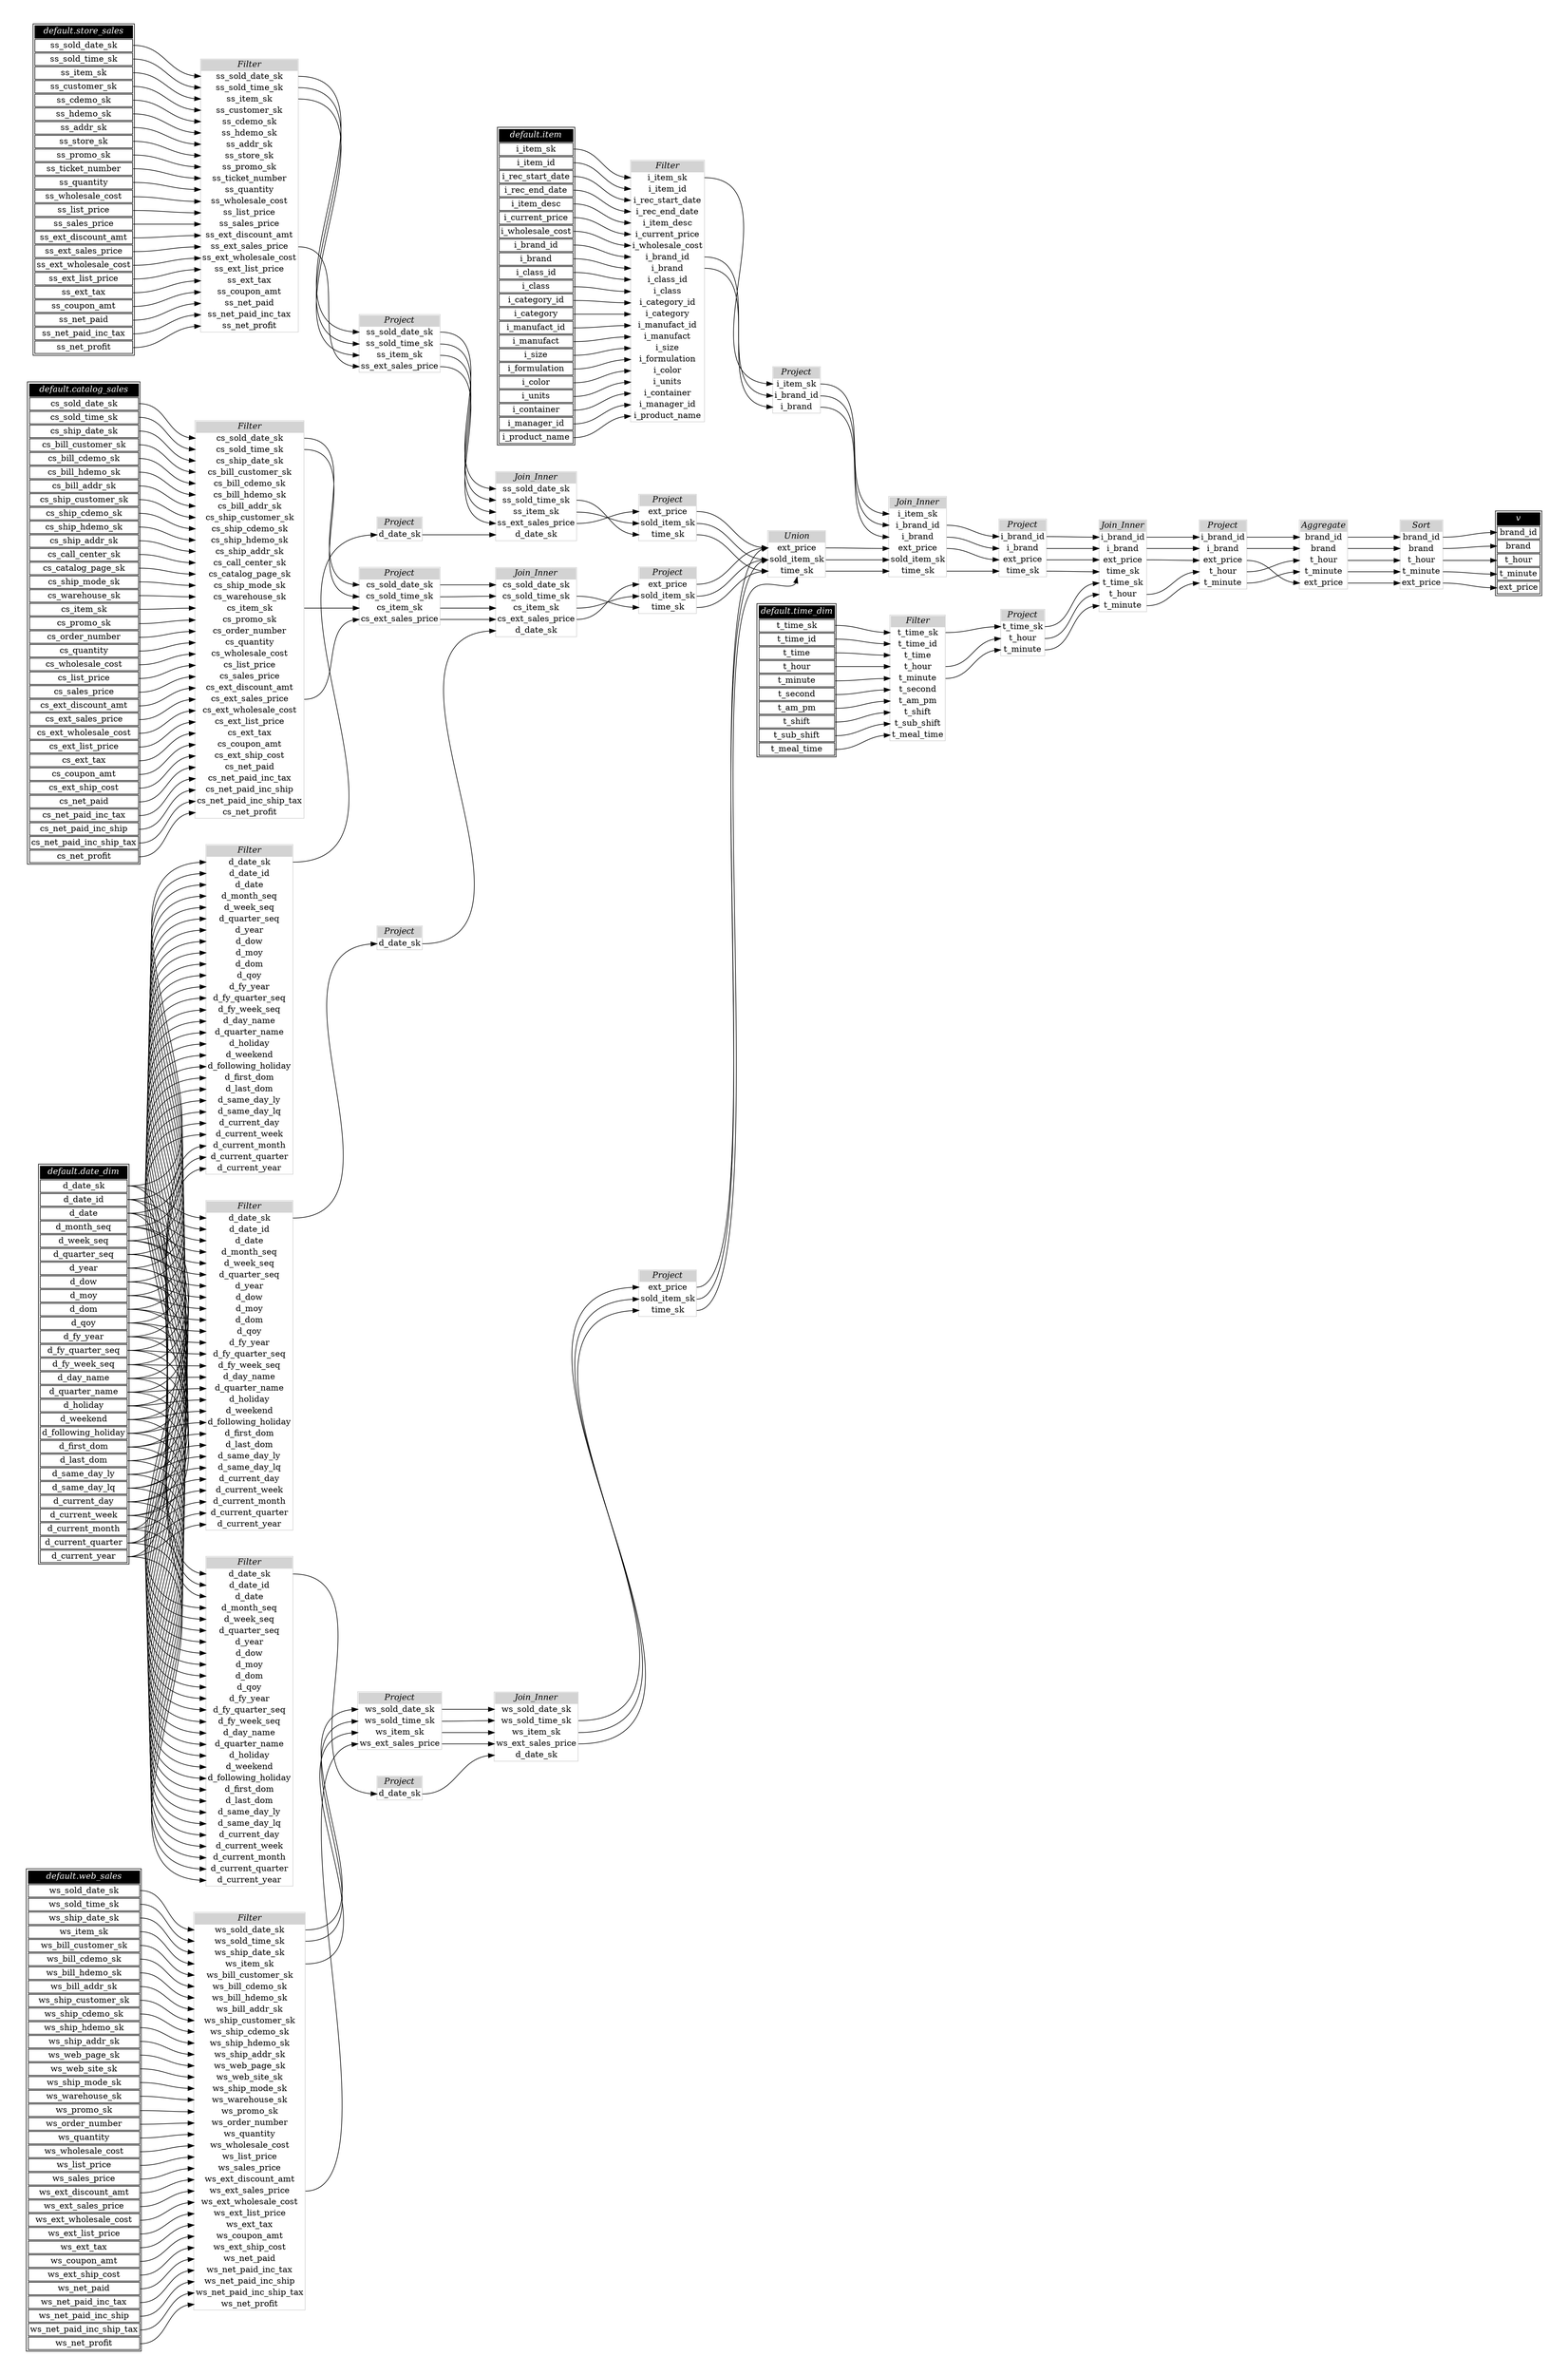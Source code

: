 // Automatically generated by TPCDSFlowTestSuite


digraph {
  graph [pad="0.5" nodesep="0.5" ranksep="1" fontname="Helvetica" rankdir=LR];
  node [shape=plaintext]

  
"Aggregate_bbe5706" [label=<
<table color="lightgray" border="1" cellborder="0" cellspacing="0">
  <tr><td bgcolor="lightgray" port="nodeName"><i>Aggregate</i></td></tr>
  <tr><td port="0">brand_id</td></tr>
<tr><td port="1">brand</td></tr>
<tr><td port="2">t_hour</td></tr>
<tr><td port="3">t_minute</td></tr>
<tr><td port="4">ext_price</td></tr>
</table>>];
     

"Filter_629cba1" [label=<
<table color="lightgray" border="1" cellborder="0" cellspacing="0">
  <tr><td bgcolor="lightgray" port="nodeName"><i>Filter</i></td></tr>
  <tr><td port="0">t_time_sk</td></tr>
<tr><td port="1">t_time_id</td></tr>
<tr><td port="2">t_time</td></tr>
<tr><td port="3">t_hour</td></tr>
<tr><td port="4">t_minute</td></tr>
<tr><td port="5">t_second</td></tr>
<tr><td port="6">t_am_pm</td></tr>
<tr><td port="7">t_shift</td></tr>
<tr><td port="8">t_sub_shift</td></tr>
<tr><td port="9">t_meal_time</td></tr>
</table>>];
     

"Filter_6e1742c" [label=<
<table color="lightgray" border="1" cellborder="0" cellspacing="0">
  <tr><td bgcolor="lightgray" port="nodeName"><i>Filter</i></td></tr>
  <tr><td port="0">d_date_sk</td></tr>
<tr><td port="1">d_date_id</td></tr>
<tr><td port="2">d_date</td></tr>
<tr><td port="3">d_month_seq</td></tr>
<tr><td port="4">d_week_seq</td></tr>
<tr><td port="5">d_quarter_seq</td></tr>
<tr><td port="6">d_year</td></tr>
<tr><td port="7">d_dow</td></tr>
<tr><td port="8">d_moy</td></tr>
<tr><td port="9">d_dom</td></tr>
<tr><td port="10">d_qoy</td></tr>
<tr><td port="11">d_fy_year</td></tr>
<tr><td port="12">d_fy_quarter_seq</td></tr>
<tr><td port="13">d_fy_week_seq</td></tr>
<tr><td port="14">d_day_name</td></tr>
<tr><td port="15">d_quarter_name</td></tr>
<tr><td port="16">d_holiday</td></tr>
<tr><td port="17">d_weekend</td></tr>
<tr><td port="18">d_following_holiday</td></tr>
<tr><td port="19">d_first_dom</td></tr>
<tr><td port="20">d_last_dom</td></tr>
<tr><td port="21">d_same_day_ly</td></tr>
<tr><td port="22">d_same_day_lq</td></tr>
<tr><td port="23">d_current_day</td></tr>
<tr><td port="24">d_current_week</td></tr>
<tr><td port="25">d_current_month</td></tr>
<tr><td port="26">d_current_quarter</td></tr>
<tr><td port="27">d_current_year</td></tr>
</table>>];
     

"Filter_7556d8e" [label=<
<table color="lightgray" border="1" cellborder="0" cellspacing="0">
  <tr><td bgcolor="lightgray" port="nodeName"><i>Filter</i></td></tr>
  <tr><td port="0">ss_sold_date_sk</td></tr>
<tr><td port="1">ss_sold_time_sk</td></tr>
<tr><td port="2">ss_item_sk</td></tr>
<tr><td port="3">ss_customer_sk</td></tr>
<tr><td port="4">ss_cdemo_sk</td></tr>
<tr><td port="5">ss_hdemo_sk</td></tr>
<tr><td port="6">ss_addr_sk</td></tr>
<tr><td port="7">ss_store_sk</td></tr>
<tr><td port="8">ss_promo_sk</td></tr>
<tr><td port="9">ss_ticket_number</td></tr>
<tr><td port="10">ss_quantity</td></tr>
<tr><td port="11">ss_wholesale_cost</td></tr>
<tr><td port="12">ss_list_price</td></tr>
<tr><td port="13">ss_sales_price</td></tr>
<tr><td port="14">ss_ext_discount_amt</td></tr>
<tr><td port="15">ss_ext_sales_price</td></tr>
<tr><td port="16">ss_ext_wholesale_cost</td></tr>
<tr><td port="17">ss_ext_list_price</td></tr>
<tr><td port="18">ss_ext_tax</td></tr>
<tr><td port="19">ss_coupon_amt</td></tr>
<tr><td port="20">ss_net_paid</td></tr>
<tr><td port="21">ss_net_paid_inc_tax</td></tr>
<tr><td port="22">ss_net_profit</td></tr>
</table>>];
     

"Filter_764055f" [label=<
<table color="lightgray" border="1" cellborder="0" cellspacing="0">
  <tr><td bgcolor="lightgray" port="nodeName"><i>Filter</i></td></tr>
  <tr><td port="0">i_item_sk</td></tr>
<tr><td port="1">i_item_id</td></tr>
<tr><td port="2">i_rec_start_date</td></tr>
<tr><td port="3">i_rec_end_date</td></tr>
<tr><td port="4">i_item_desc</td></tr>
<tr><td port="5">i_current_price</td></tr>
<tr><td port="6">i_wholesale_cost</td></tr>
<tr><td port="7">i_brand_id</td></tr>
<tr><td port="8">i_brand</td></tr>
<tr><td port="9">i_class_id</td></tr>
<tr><td port="10">i_class</td></tr>
<tr><td port="11">i_category_id</td></tr>
<tr><td port="12">i_category</td></tr>
<tr><td port="13">i_manufact_id</td></tr>
<tr><td port="14">i_manufact</td></tr>
<tr><td port="15">i_size</td></tr>
<tr><td port="16">i_formulation</td></tr>
<tr><td port="17">i_color</td></tr>
<tr><td port="18">i_units</td></tr>
<tr><td port="19">i_container</td></tr>
<tr><td port="20">i_manager_id</td></tr>
<tr><td port="21">i_product_name</td></tr>
</table>>];
     

"Filter_98cc0f9" [label=<
<table color="lightgray" border="1" cellborder="0" cellspacing="0">
  <tr><td bgcolor="lightgray" port="nodeName"><i>Filter</i></td></tr>
  <tr><td port="0">d_date_sk</td></tr>
<tr><td port="1">d_date_id</td></tr>
<tr><td port="2">d_date</td></tr>
<tr><td port="3">d_month_seq</td></tr>
<tr><td port="4">d_week_seq</td></tr>
<tr><td port="5">d_quarter_seq</td></tr>
<tr><td port="6">d_year</td></tr>
<tr><td port="7">d_dow</td></tr>
<tr><td port="8">d_moy</td></tr>
<tr><td port="9">d_dom</td></tr>
<tr><td port="10">d_qoy</td></tr>
<tr><td port="11">d_fy_year</td></tr>
<tr><td port="12">d_fy_quarter_seq</td></tr>
<tr><td port="13">d_fy_week_seq</td></tr>
<tr><td port="14">d_day_name</td></tr>
<tr><td port="15">d_quarter_name</td></tr>
<tr><td port="16">d_holiday</td></tr>
<tr><td port="17">d_weekend</td></tr>
<tr><td port="18">d_following_holiday</td></tr>
<tr><td port="19">d_first_dom</td></tr>
<tr><td port="20">d_last_dom</td></tr>
<tr><td port="21">d_same_day_ly</td></tr>
<tr><td port="22">d_same_day_lq</td></tr>
<tr><td port="23">d_current_day</td></tr>
<tr><td port="24">d_current_week</td></tr>
<tr><td port="25">d_current_month</td></tr>
<tr><td port="26">d_current_quarter</td></tr>
<tr><td port="27">d_current_year</td></tr>
</table>>];
     

"Filter_bea9eb2" [label=<
<table color="lightgray" border="1" cellborder="0" cellspacing="0">
  <tr><td bgcolor="lightgray" port="nodeName"><i>Filter</i></td></tr>
  <tr><td port="0">d_date_sk</td></tr>
<tr><td port="1">d_date_id</td></tr>
<tr><td port="2">d_date</td></tr>
<tr><td port="3">d_month_seq</td></tr>
<tr><td port="4">d_week_seq</td></tr>
<tr><td port="5">d_quarter_seq</td></tr>
<tr><td port="6">d_year</td></tr>
<tr><td port="7">d_dow</td></tr>
<tr><td port="8">d_moy</td></tr>
<tr><td port="9">d_dom</td></tr>
<tr><td port="10">d_qoy</td></tr>
<tr><td port="11">d_fy_year</td></tr>
<tr><td port="12">d_fy_quarter_seq</td></tr>
<tr><td port="13">d_fy_week_seq</td></tr>
<tr><td port="14">d_day_name</td></tr>
<tr><td port="15">d_quarter_name</td></tr>
<tr><td port="16">d_holiday</td></tr>
<tr><td port="17">d_weekend</td></tr>
<tr><td port="18">d_following_holiday</td></tr>
<tr><td port="19">d_first_dom</td></tr>
<tr><td port="20">d_last_dom</td></tr>
<tr><td port="21">d_same_day_ly</td></tr>
<tr><td port="22">d_same_day_lq</td></tr>
<tr><td port="23">d_current_day</td></tr>
<tr><td port="24">d_current_week</td></tr>
<tr><td port="25">d_current_month</td></tr>
<tr><td port="26">d_current_quarter</td></tr>
<tr><td port="27">d_current_year</td></tr>
</table>>];
     

"Filter_c207f43" [label=<
<table color="lightgray" border="1" cellborder="0" cellspacing="0">
  <tr><td bgcolor="lightgray" port="nodeName"><i>Filter</i></td></tr>
  <tr><td port="0">cs_sold_date_sk</td></tr>
<tr><td port="1">cs_sold_time_sk</td></tr>
<tr><td port="2">cs_ship_date_sk</td></tr>
<tr><td port="3">cs_bill_customer_sk</td></tr>
<tr><td port="4">cs_bill_cdemo_sk</td></tr>
<tr><td port="5">cs_bill_hdemo_sk</td></tr>
<tr><td port="6">cs_bill_addr_sk</td></tr>
<tr><td port="7">cs_ship_customer_sk</td></tr>
<tr><td port="8">cs_ship_cdemo_sk</td></tr>
<tr><td port="9">cs_ship_hdemo_sk</td></tr>
<tr><td port="10">cs_ship_addr_sk</td></tr>
<tr><td port="11">cs_call_center_sk</td></tr>
<tr><td port="12">cs_catalog_page_sk</td></tr>
<tr><td port="13">cs_ship_mode_sk</td></tr>
<tr><td port="14">cs_warehouse_sk</td></tr>
<tr><td port="15">cs_item_sk</td></tr>
<tr><td port="16">cs_promo_sk</td></tr>
<tr><td port="17">cs_order_number</td></tr>
<tr><td port="18">cs_quantity</td></tr>
<tr><td port="19">cs_wholesale_cost</td></tr>
<tr><td port="20">cs_list_price</td></tr>
<tr><td port="21">cs_sales_price</td></tr>
<tr><td port="22">cs_ext_discount_amt</td></tr>
<tr><td port="23">cs_ext_sales_price</td></tr>
<tr><td port="24">cs_ext_wholesale_cost</td></tr>
<tr><td port="25">cs_ext_list_price</td></tr>
<tr><td port="26">cs_ext_tax</td></tr>
<tr><td port="27">cs_coupon_amt</td></tr>
<tr><td port="28">cs_ext_ship_cost</td></tr>
<tr><td port="29">cs_net_paid</td></tr>
<tr><td port="30">cs_net_paid_inc_tax</td></tr>
<tr><td port="31">cs_net_paid_inc_ship</td></tr>
<tr><td port="32">cs_net_paid_inc_ship_tax</td></tr>
<tr><td port="33">cs_net_profit</td></tr>
</table>>];
     

"Filter_fefe138" [label=<
<table color="lightgray" border="1" cellborder="0" cellspacing="0">
  <tr><td bgcolor="lightgray" port="nodeName"><i>Filter</i></td></tr>
  <tr><td port="0">ws_sold_date_sk</td></tr>
<tr><td port="1">ws_sold_time_sk</td></tr>
<tr><td port="2">ws_ship_date_sk</td></tr>
<tr><td port="3">ws_item_sk</td></tr>
<tr><td port="4">ws_bill_customer_sk</td></tr>
<tr><td port="5">ws_bill_cdemo_sk</td></tr>
<tr><td port="6">ws_bill_hdemo_sk</td></tr>
<tr><td port="7">ws_bill_addr_sk</td></tr>
<tr><td port="8">ws_ship_customer_sk</td></tr>
<tr><td port="9">ws_ship_cdemo_sk</td></tr>
<tr><td port="10">ws_ship_hdemo_sk</td></tr>
<tr><td port="11">ws_ship_addr_sk</td></tr>
<tr><td port="12">ws_web_page_sk</td></tr>
<tr><td port="13">ws_web_site_sk</td></tr>
<tr><td port="14">ws_ship_mode_sk</td></tr>
<tr><td port="15">ws_warehouse_sk</td></tr>
<tr><td port="16">ws_promo_sk</td></tr>
<tr><td port="17">ws_order_number</td></tr>
<tr><td port="18">ws_quantity</td></tr>
<tr><td port="19">ws_wholesale_cost</td></tr>
<tr><td port="20">ws_list_price</td></tr>
<tr><td port="21">ws_sales_price</td></tr>
<tr><td port="22">ws_ext_discount_amt</td></tr>
<tr><td port="23">ws_ext_sales_price</td></tr>
<tr><td port="24">ws_ext_wholesale_cost</td></tr>
<tr><td port="25">ws_ext_list_price</td></tr>
<tr><td port="26">ws_ext_tax</td></tr>
<tr><td port="27">ws_coupon_amt</td></tr>
<tr><td port="28">ws_ext_ship_cost</td></tr>
<tr><td port="29">ws_net_paid</td></tr>
<tr><td port="30">ws_net_paid_inc_tax</td></tr>
<tr><td port="31">ws_net_paid_inc_ship</td></tr>
<tr><td port="32">ws_net_paid_inc_ship_tax</td></tr>
<tr><td port="33">ws_net_profit</td></tr>
</table>>];
     

"Join_Inner_8e70ab2" [label=<
<table color="lightgray" border="1" cellborder="0" cellspacing="0">
  <tr><td bgcolor="lightgray" port="nodeName"><i>Join_Inner</i></td></tr>
  <tr><td port="0">cs_sold_date_sk</td></tr>
<tr><td port="1">cs_sold_time_sk</td></tr>
<tr><td port="2">cs_item_sk</td></tr>
<tr><td port="3">cs_ext_sales_price</td></tr>
<tr><td port="4">d_date_sk</td></tr>
</table>>];
     

"Join_Inner_a4c7cdc" [label=<
<table color="lightgray" border="1" cellborder="0" cellspacing="0">
  <tr><td bgcolor="lightgray" port="nodeName"><i>Join_Inner</i></td></tr>
  <tr><td port="0">i_item_sk</td></tr>
<tr><td port="1">i_brand_id</td></tr>
<tr><td port="2">i_brand</td></tr>
<tr><td port="3">ext_price</td></tr>
<tr><td port="4">sold_item_sk</td></tr>
<tr><td port="5">time_sk</td></tr>
</table>>];
     

"Join_Inner_a5489df" [label=<
<table color="lightgray" border="1" cellborder="0" cellspacing="0">
  <tr><td bgcolor="lightgray" port="nodeName"><i>Join_Inner</i></td></tr>
  <tr><td port="0">ss_sold_date_sk</td></tr>
<tr><td port="1">ss_sold_time_sk</td></tr>
<tr><td port="2">ss_item_sk</td></tr>
<tr><td port="3">ss_ext_sales_price</td></tr>
<tr><td port="4">d_date_sk</td></tr>
</table>>];
     

"Join_Inner_d98feb0" [label=<
<table color="lightgray" border="1" cellborder="0" cellspacing="0">
  <tr><td bgcolor="lightgray" port="nodeName"><i>Join_Inner</i></td></tr>
  <tr><td port="0">i_brand_id</td></tr>
<tr><td port="1">i_brand</td></tr>
<tr><td port="2">ext_price</td></tr>
<tr><td port="3">time_sk</td></tr>
<tr><td port="4">t_time_sk</td></tr>
<tr><td port="5">t_hour</td></tr>
<tr><td port="6">t_minute</td></tr>
</table>>];
     

"Join_Inner_ec712f5" [label=<
<table color="lightgray" border="1" cellborder="0" cellspacing="0">
  <tr><td bgcolor="lightgray" port="nodeName"><i>Join_Inner</i></td></tr>
  <tr><td port="0">ws_sold_date_sk</td></tr>
<tr><td port="1">ws_sold_time_sk</td></tr>
<tr><td port="2">ws_item_sk</td></tr>
<tr><td port="3">ws_ext_sales_price</td></tr>
<tr><td port="4">d_date_sk</td></tr>
</table>>];
     

"Project_00a10d2" [label=<
<table color="lightgray" border="1" cellborder="0" cellspacing="0">
  <tr><td bgcolor="lightgray" port="nodeName"><i>Project</i></td></tr>
  <tr><td port="0">i_brand_id</td></tr>
<tr><td port="1">i_brand</td></tr>
<tr><td port="2">ext_price</td></tr>
<tr><td port="3">time_sk</td></tr>
</table>>];
     

"Project_08a56bf" [label=<
<table color="lightgray" border="1" cellborder="0" cellspacing="0">
  <tr><td bgcolor="lightgray" port="nodeName"><i>Project</i></td></tr>
  <tr><td port="0">ext_price</td></tr>
<tr><td port="1">sold_item_sk</td></tr>
<tr><td port="2">time_sk</td></tr>
</table>>];
     

"Project_2ccc39d" [label=<
<table color="lightgray" border="1" cellborder="0" cellspacing="0">
  <tr><td bgcolor="lightgray" port="nodeName"><i>Project</i></td></tr>
  <tr><td port="0">d_date_sk</td></tr>
</table>>];
     

"Project_520a763" [label=<
<table color="lightgray" border="1" cellborder="0" cellspacing="0">
  <tr><td bgcolor="lightgray" port="nodeName"><i>Project</i></td></tr>
  <tr><td port="0">d_date_sk</td></tr>
</table>>];
     

"Project_52b8c83" [label=<
<table color="lightgray" border="1" cellborder="0" cellspacing="0">
  <tr><td bgcolor="lightgray" port="nodeName"><i>Project</i></td></tr>
  <tr><td port="0">i_item_sk</td></tr>
<tr><td port="1">i_brand_id</td></tr>
<tr><td port="2">i_brand</td></tr>
</table>>];
     

"Project_556bb0f" [label=<
<table color="lightgray" border="1" cellborder="0" cellspacing="0">
  <tr><td bgcolor="lightgray" port="nodeName"><i>Project</i></td></tr>
  <tr><td port="0">d_date_sk</td></tr>
</table>>];
     

"Project_931842a" [label=<
<table color="lightgray" border="1" cellborder="0" cellspacing="0">
  <tr><td bgcolor="lightgray" port="nodeName"><i>Project</i></td></tr>
  <tr><td port="0">ext_price</td></tr>
<tr><td port="1">sold_item_sk</td></tr>
<tr><td port="2">time_sk</td></tr>
</table>>];
     

"Project_a790404" [label=<
<table color="lightgray" border="1" cellborder="0" cellspacing="0">
  <tr><td bgcolor="lightgray" port="nodeName"><i>Project</i></td></tr>
  <tr><td port="0">i_brand_id</td></tr>
<tr><td port="1">i_brand</td></tr>
<tr><td port="2">ext_price</td></tr>
<tr><td port="3">t_hour</td></tr>
<tr><td port="4">t_minute</td></tr>
</table>>];
     

"Project_ac1da38" [label=<
<table color="lightgray" border="1" cellborder="0" cellspacing="0">
  <tr><td bgcolor="lightgray" port="nodeName"><i>Project</i></td></tr>
  <tr><td port="0">ss_sold_date_sk</td></tr>
<tr><td port="1">ss_sold_time_sk</td></tr>
<tr><td port="2">ss_item_sk</td></tr>
<tr><td port="3">ss_ext_sales_price</td></tr>
</table>>];
     

"Project_b45bf9b" [label=<
<table color="lightgray" border="1" cellborder="0" cellspacing="0">
  <tr><td bgcolor="lightgray" port="nodeName"><i>Project</i></td></tr>
  <tr><td port="0">t_time_sk</td></tr>
<tr><td port="1">t_hour</td></tr>
<tr><td port="2">t_minute</td></tr>
</table>>];
     

"Project_b6d1485" [label=<
<table color="lightgray" border="1" cellborder="0" cellspacing="0">
  <tr><td bgcolor="lightgray" port="nodeName"><i>Project</i></td></tr>
  <tr><td port="0">cs_sold_date_sk</td></tr>
<tr><td port="1">cs_sold_time_sk</td></tr>
<tr><td port="2">cs_item_sk</td></tr>
<tr><td port="3">cs_ext_sales_price</td></tr>
</table>>];
     

"Project_d575178" [label=<
<table color="lightgray" border="1" cellborder="0" cellspacing="0">
  <tr><td bgcolor="lightgray" port="nodeName"><i>Project</i></td></tr>
  <tr><td port="0">ext_price</td></tr>
<tr><td port="1">sold_item_sk</td></tr>
<tr><td port="2">time_sk</td></tr>
</table>>];
     

"Project_f835156" [label=<
<table color="lightgray" border="1" cellborder="0" cellspacing="0">
  <tr><td bgcolor="lightgray" port="nodeName"><i>Project</i></td></tr>
  <tr><td port="0">ws_sold_date_sk</td></tr>
<tr><td port="1">ws_sold_time_sk</td></tr>
<tr><td port="2">ws_item_sk</td></tr>
<tr><td port="3">ws_ext_sales_price</td></tr>
</table>>];
     

"Sort_2c6829b" [label=<
<table color="lightgray" border="1" cellborder="0" cellspacing="0">
  <tr><td bgcolor="lightgray" port="nodeName"><i>Sort</i></td></tr>
  <tr><td port="0">brand_id</td></tr>
<tr><td port="1">brand</td></tr>
<tr><td port="2">t_hour</td></tr>
<tr><td port="3">t_minute</td></tr>
<tr><td port="4">ext_price</td></tr>
</table>>];
     

"Union_c38f605" [label=<
<table color="lightgray" border="1" cellborder="0" cellspacing="0">
  <tr><td bgcolor="lightgray" port="nodeName"><i>Union</i></td></tr>
  <tr><td port="0">ext_price</td></tr>
<tr><td port="1">sold_item_sk</td></tr>
<tr><td port="2">time_sk</td></tr>
</table>>];
     

"default.catalog_sales" [color="black" label=<
<table>
  <tr><td bgcolor="black" port="nodeName"><i><font color="white">default.catalog_sales</font></i></td></tr>
  <tr><td port="0">cs_sold_date_sk</td></tr>
<tr><td port="1">cs_sold_time_sk</td></tr>
<tr><td port="2">cs_ship_date_sk</td></tr>
<tr><td port="3">cs_bill_customer_sk</td></tr>
<tr><td port="4">cs_bill_cdemo_sk</td></tr>
<tr><td port="5">cs_bill_hdemo_sk</td></tr>
<tr><td port="6">cs_bill_addr_sk</td></tr>
<tr><td port="7">cs_ship_customer_sk</td></tr>
<tr><td port="8">cs_ship_cdemo_sk</td></tr>
<tr><td port="9">cs_ship_hdemo_sk</td></tr>
<tr><td port="10">cs_ship_addr_sk</td></tr>
<tr><td port="11">cs_call_center_sk</td></tr>
<tr><td port="12">cs_catalog_page_sk</td></tr>
<tr><td port="13">cs_ship_mode_sk</td></tr>
<tr><td port="14">cs_warehouse_sk</td></tr>
<tr><td port="15">cs_item_sk</td></tr>
<tr><td port="16">cs_promo_sk</td></tr>
<tr><td port="17">cs_order_number</td></tr>
<tr><td port="18">cs_quantity</td></tr>
<tr><td port="19">cs_wholesale_cost</td></tr>
<tr><td port="20">cs_list_price</td></tr>
<tr><td port="21">cs_sales_price</td></tr>
<tr><td port="22">cs_ext_discount_amt</td></tr>
<tr><td port="23">cs_ext_sales_price</td></tr>
<tr><td port="24">cs_ext_wholesale_cost</td></tr>
<tr><td port="25">cs_ext_list_price</td></tr>
<tr><td port="26">cs_ext_tax</td></tr>
<tr><td port="27">cs_coupon_amt</td></tr>
<tr><td port="28">cs_ext_ship_cost</td></tr>
<tr><td port="29">cs_net_paid</td></tr>
<tr><td port="30">cs_net_paid_inc_tax</td></tr>
<tr><td port="31">cs_net_paid_inc_ship</td></tr>
<tr><td port="32">cs_net_paid_inc_ship_tax</td></tr>
<tr><td port="33">cs_net_profit</td></tr>
</table>>];
     

"default.date_dim" [color="black" label=<
<table>
  <tr><td bgcolor="black" port="nodeName"><i><font color="white">default.date_dim</font></i></td></tr>
  <tr><td port="0">d_date_sk</td></tr>
<tr><td port="1">d_date_id</td></tr>
<tr><td port="2">d_date</td></tr>
<tr><td port="3">d_month_seq</td></tr>
<tr><td port="4">d_week_seq</td></tr>
<tr><td port="5">d_quarter_seq</td></tr>
<tr><td port="6">d_year</td></tr>
<tr><td port="7">d_dow</td></tr>
<tr><td port="8">d_moy</td></tr>
<tr><td port="9">d_dom</td></tr>
<tr><td port="10">d_qoy</td></tr>
<tr><td port="11">d_fy_year</td></tr>
<tr><td port="12">d_fy_quarter_seq</td></tr>
<tr><td port="13">d_fy_week_seq</td></tr>
<tr><td port="14">d_day_name</td></tr>
<tr><td port="15">d_quarter_name</td></tr>
<tr><td port="16">d_holiday</td></tr>
<tr><td port="17">d_weekend</td></tr>
<tr><td port="18">d_following_holiday</td></tr>
<tr><td port="19">d_first_dom</td></tr>
<tr><td port="20">d_last_dom</td></tr>
<tr><td port="21">d_same_day_ly</td></tr>
<tr><td port="22">d_same_day_lq</td></tr>
<tr><td port="23">d_current_day</td></tr>
<tr><td port="24">d_current_week</td></tr>
<tr><td port="25">d_current_month</td></tr>
<tr><td port="26">d_current_quarter</td></tr>
<tr><td port="27">d_current_year</td></tr>
</table>>];
     

"default.item" [color="black" label=<
<table>
  <tr><td bgcolor="black" port="nodeName"><i><font color="white">default.item</font></i></td></tr>
  <tr><td port="0">i_item_sk</td></tr>
<tr><td port="1">i_item_id</td></tr>
<tr><td port="2">i_rec_start_date</td></tr>
<tr><td port="3">i_rec_end_date</td></tr>
<tr><td port="4">i_item_desc</td></tr>
<tr><td port="5">i_current_price</td></tr>
<tr><td port="6">i_wholesale_cost</td></tr>
<tr><td port="7">i_brand_id</td></tr>
<tr><td port="8">i_brand</td></tr>
<tr><td port="9">i_class_id</td></tr>
<tr><td port="10">i_class</td></tr>
<tr><td port="11">i_category_id</td></tr>
<tr><td port="12">i_category</td></tr>
<tr><td port="13">i_manufact_id</td></tr>
<tr><td port="14">i_manufact</td></tr>
<tr><td port="15">i_size</td></tr>
<tr><td port="16">i_formulation</td></tr>
<tr><td port="17">i_color</td></tr>
<tr><td port="18">i_units</td></tr>
<tr><td port="19">i_container</td></tr>
<tr><td port="20">i_manager_id</td></tr>
<tr><td port="21">i_product_name</td></tr>
</table>>];
     

"default.store_sales" [color="black" label=<
<table>
  <tr><td bgcolor="black" port="nodeName"><i><font color="white">default.store_sales</font></i></td></tr>
  <tr><td port="0">ss_sold_date_sk</td></tr>
<tr><td port="1">ss_sold_time_sk</td></tr>
<tr><td port="2">ss_item_sk</td></tr>
<tr><td port="3">ss_customer_sk</td></tr>
<tr><td port="4">ss_cdemo_sk</td></tr>
<tr><td port="5">ss_hdemo_sk</td></tr>
<tr><td port="6">ss_addr_sk</td></tr>
<tr><td port="7">ss_store_sk</td></tr>
<tr><td port="8">ss_promo_sk</td></tr>
<tr><td port="9">ss_ticket_number</td></tr>
<tr><td port="10">ss_quantity</td></tr>
<tr><td port="11">ss_wholesale_cost</td></tr>
<tr><td port="12">ss_list_price</td></tr>
<tr><td port="13">ss_sales_price</td></tr>
<tr><td port="14">ss_ext_discount_amt</td></tr>
<tr><td port="15">ss_ext_sales_price</td></tr>
<tr><td port="16">ss_ext_wholesale_cost</td></tr>
<tr><td port="17">ss_ext_list_price</td></tr>
<tr><td port="18">ss_ext_tax</td></tr>
<tr><td port="19">ss_coupon_amt</td></tr>
<tr><td port="20">ss_net_paid</td></tr>
<tr><td port="21">ss_net_paid_inc_tax</td></tr>
<tr><td port="22">ss_net_profit</td></tr>
</table>>];
     

"default.time_dim" [color="black" label=<
<table>
  <tr><td bgcolor="black" port="nodeName"><i><font color="white">default.time_dim</font></i></td></tr>
  <tr><td port="0">t_time_sk</td></tr>
<tr><td port="1">t_time_id</td></tr>
<tr><td port="2">t_time</td></tr>
<tr><td port="3">t_hour</td></tr>
<tr><td port="4">t_minute</td></tr>
<tr><td port="5">t_second</td></tr>
<tr><td port="6">t_am_pm</td></tr>
<tr><td port="7">t_shift</td></tr>
<tr><td port="8">t_sub_shift</td></tr>
<tr><td port="9">t_meal_time</td></tr>
</table>>];
     

"default.web_sales" [color="black" label=<
<table>
  <tr><td bgcolor="black" port="nodeName"><i><font color="white">default.web_sales</font></i></td></tr>
  <tr><td port="0">ws_sold_date_sk</td></tr>
<tr><td port="1">ws_sold_time_sk</td></tr>
<tr><td port="2">ws_ship_date_sk</td></tr>
<tr><td port="3">ws_item_sk</td></tr>
<tr><td port="4">ws_bill_customer_sk</td></tr>
<tr><td port="5">ws_bill_cdemo_sk</td></tr>
<tr><td port="6">ws_bill_hdemo_sk</td></tr>
<tr><td port="7">ws_bill_addr_sk</td></tr>
<tr><td port="8">ws_ship_customer_sk</td></tr>
<tr><td port="9">ws_ship_cdemo_sk</td></tr>
<tr><td port="10">ws_ship_hdemo_sk</td></tr>
<tr><td port="11">ws_ship_addr_sk</td></tr>
<tr><td port="12">ws_web_page_sk</td></tr>
<tr><td port="13">ws_web_site_sk</td></tr>
<tr><td port="14">ws_ship_mode_sk</td></tr>
<tr><td port="15">ws_warehouse_sk</td></tr>
<tr><td port="16">ws_promo_sk</td></tr>
<tr><td port="17">ws_order_number</td></tr>
<tr><td port="18">ws_quantity</td></tr>
<tr><td port="19">ws_wholesale_cost</td></tr>
<tr><td port="20">ws_list_price</td></tr>
<tr><td port="21">ws_sales_price</td></tr>
<tr><td port="22">ws_ext_discount_amt</td></tr>
<tr><td port="23">ws_ext_sales_price</td></tr>
<tr><td port="24">ws_ext_wholesale_cost</td></tr>
<tr><td port="25">ws_ext_list_price</td></tr>
<tr><td port="26">ws_ext_tax</td></tr>
<tr><td port="27">ws_coupon_amt</td></tr>
<tr><td port="28">ws_ext_ship_cost</td></tr>
<tr><td port="29">ws_net_paid</td></tr>
<tr><td port="30">ws_net_paid_inc_tax</td></tr>
<tr><td port="31">ws_net_paid_inc_ship</td></tr>
<tr><td port="32">ws_net_paid_inc_ship_tax</td></tr>
<tr><td port="33">ws_net_profit</td></tr>
</table>>];
     

"v" [color="black" label=<
<table>
  <tr><td bgcolor="black" port="nodeName"><i><font color="white">v</font></i></td></tr>
  <tr><td port="0">brand_id</td></tr>
<tr><td port="1">brand</td></tr>
<tr><td port="2">t_hour</td></tr>
<tr><td port="3">t_minute</td></tr>
<tr><td port="4">ext_price</td></tr>
</table>>];
     
  "Aggregate_bbe5706":0 -> "Sort_2c6829b":0;
"Aggregate_bbe5706":1 -> "Sort_2c6829b":1;
"Aggregate_bbe5706":2 -> "Sort_2c6829b":2;
"Aggregate_bbe5706":3 -> "Sort_2c6829b":3;
"Aggregate_bbe5706":4 -> "Sort_2c6829b":4;
"Filter_629cba1":0 -> "Project_b45bf9b":0;
"Filter_629cba1":3 -> "Project_b45bf9b":1;
"Filter_629cba1":4 -> "Project_b45bf9b":2;
"Filter_6e1742c":0 -> "Project_556bb0f":0;
"Filter_7556d8e":0 -> "Project_ac1da38":0;
"Filter_7556d8e":1 -> "Project_ac1da38":1;
"Filter_7556d8e":15 -> "Project_ac1da38":3;
"Filter_7556d8e":2 -> "Project_ac1da38":2;
"Filter_764055f":0 -> "Project_52b8c83":0;
"Filter_764055f":7 -> "Project_52b8c83":1;
"Filter_764055f":8 -> "Project_52b8c83":2;
"Filter_98cc0f9":0 -> "Project_2ccc39d":0;
"Filter_bea9eb2":0 -> "Project_520a763":0;
"Filter_c207f43":0 -> "Project_b6d1485":0;
"Filter_c207f43":1 -> "Project_b6d1485":1;
"Filter_c207f43":15 -> "Project_b6d1485":2;
"Filter_c207f43":23 -> "Project_b6d1485":3;
"Filter_fefe138":0 -> "Project_f835156":0;
"Filter_fefe138":1 -> "Project_f835156":1;
"Filter_fefe138":23 -> "Project_f835156":3;
"Filter_fefe138":3 -> "Project_f835156":2;
"Join_Inner_8e70ab2":1 -> "Project_931842a":2;
"Join_Inner_8e70ab2":2 -> "Project_931842a":1;
"Join_Inner_8e70ab2":3 -> "Project_931842a":0;
"Join_Inner_a4c7cdc":1 -> "Project_00a10d2":0;
"Join_Inner_a4c7cdc":2 -> "Project_00a10d2":1;
"Join_Inner_a4c7cdc":3 -> "Project_00a10d2":2;
"Join_Inner_a4c7cdc":5 -> "Project_00a10d2":3;
"Join_Inner_a5489df":1 -> "Project_08a56bf":2;
"Join_Inner_a5489df":2 -> "Project_08a56bf":1;
"Join_Inner_a5489df":3 -> "Project_08a56bf":0;
"Join_Inner_d98feb0":0 -> "Project_a790404":0;
"Join_Inner_d98feb0":1 -> "Project_a790404":1;
"Join_Inner_d98feb0":2 -> "Project_a790404":2;
"Join_Inner_d98feb0":5 -> "Project_a790404":3;
"Join_Inner_d98feb0":6 -> "Project_a790404":4;
"Join_Inner_ec712f5":1 -> "Project_d575178":2;
"Join_Inner_ec712f5":2 -> "Project_d575178":1;
"Join_Inner_ec712f5":3 -> "Project_d575178":0;
"Project_00a10d2":0 -> "Join_Inner_d98feb0":0;
"Project_00a10d2":1 -> "Join_Inner_d98feb0":1;
"Project_00a10d2":2 -> "Join_Inner_d98feb0":2;
"Project_00a10d2":3 -> "Join_Inner_d98feb0":3;
"Project_08a56bf":0 -> "Union_c38f605":0;
"Project_08a56bf":1 -> "Union_c38f605":1;
"Project_08a56bf":2 -> "Union_c38f605":2;
"Project_2ccc39d":0 -> "Join_Inner_8e70ab2":4;
"Project_520a763":0 -> "Join_Inner_ec712f5":4;
"Project_52b8c83":0 -> "Join_Inner_a4c7cdc":0;
"Project_52b8c83":1 -> "Join_Inner_a4c7cdc":1;
"Project_52b8c83":2 -> "Join_Inner_a4c7cdc":2;
"Project_556bb0f":0 -> "Join_Inner_a5489df":4;
"Project_931842a":0 -> "Union_c38f605":0;
"Project_931842a":1 -> "Union_c38f605":1;
"Project_931842a":2 -> "Union_c38f605":2;
"Project_a790404":0 -> "Aggregate_bbe5706":0;
"Project_a790404":1 -> "Aggregate_bbe5706":1;
"Project_a790404":2 -> "Aggregate_bbe5706":4;
"Project_a790404":3 -> "Aggregate_bbe5706":2;
"Project_a790404":4 -> "Aggregate_bbe5706":3;
"Project_ac1da38":0 -> "Join_Inner_a5489df":0;
"Project_ac1da38":1 -> "Join_Inner_a5489df":1;
"Project_ac1da38":2 -> "Join_Inner_a5489df":2;
"Project_ac1da38":3 -> "Join_Inner_a5489df":3;
"Project_b45bf9b":0 -> "Join_Inner_d98feb0":4;
"Project_b45bf9b":1 -> "Join_Inner_d98feb0":5;
"Project_b45bf9b":2 -> "Join_Inner_d98feb0":6;
"Project_b6d1485":0 -> "Join_Inner_8e70ab2":0;
"Project_b6d1485":1 -> "Join_Inner_8e70ab2":1;
"Project_b6d1485":2 -> "Join_Inner_8e70ab2":2;
"Project_b6d1485":3 -> "Join_Inner_8e70ab2":3;
"Project_d575178":0 -> "Union_c38f605":0;
"Project_d575178":1 -> "Union_c38f605":1;
"Project_d575178":2 -> "Union_c38f605":2;
"Project_f835156":0 -> "Join_Inner_ec712f5":0;
"Project_f835156":1 -> "Join_Inner_ec712f5":1;
"Project_f835156":2 -> "Join_Inner_ec712f5":2;
"Project_f835156":3 -> "Join_Inner_ec712f5":3;
"Sort_2c6829b":0 -> "v":0;
"Sort_2c6829b":1 -> "v":1;
"Sort_2c6829b":2 -> "v":2;
"Sort_2c6829b":3 -> "v":3;
"Sort_2c6829b":4 -> "v":4;
"Union_c38f605":0 -> "Join_Inner_a4c7cdc":3;
"Union_c38f605":1 -> "Join_Inner_a4c7cdc":4;
"Union_c38f605":2 -> "Join_Inner_a4c7cdc":5;
"default.catalog_sales":0 -> "Filter_c207f43":0;
"default.catalog_sales":1 -> "Filter_c207f43":1;
"default.catalog_sales":10 -> "Filter_c207f43":10;
"default.catalog_sales":11 -> "Filter_c207f43":11;
"default.catalog_sales":12 -> "Filter_c207f43":12;
"default.catalog_sales":13 -> "Filter_c207f43":13;
"default.catalog_sales":14 -> "Filter_c207f43":14;
"default.catalog_sales":15 -> "Filter_c207f43":15;
"default.catalog_sales":16 -> "Filter_c207f43":16;
"default.catalog_sales":17 -> "Filter_c207f43":17;
"default.catalog_sales":18 -> "Filter_c207f43":18;
"default.catalog_sales":19 -> "Filter_c207f43":19;
"default.catalog_sales":2 -> "Filter_c207f43":2;
"default.catalog_sales":20 -> "Filter_c207f43":20;
"default.catalog_sales":21 -> "Filter_c207f43":21;
"default.catalog_sales":22 -> "Filter_c207f43":22;
"default.catalog_sales":23 -> "Filter_c207f43":23;
"default.catalog_sales":24 -> "Filter_c207f43":24;
"default.catalog_sales":25 -> "Filter_c207f43":25;
"default.catalog_sales":26 -> "Filter_c207f43":26;
"default.catalog_sales":27 -> "Filter_c207f43":27;
"default.catalog_sales":28 -> "Filter_c207f43":28;
"default.catalog_sales":29 -> "Filter_c207f43":29;
"default.catalog_sales":3 -> "Filter_c207f43":3;
"default.catalog_sales":30 -> "Filter_c207f43":30;
"default.catalog_sales":31 -> "Filter_c207f43":31;
"default.catalog_sales":32 -> "Filter_c207f43":32;
"default.catalog_sales":33 -> "Filter_c207f43":33;
"default.catalog_sales":4 -> "Filter_c207f43":4;
"default.catalog_sales":5 -> "Filter_c207f43":5;
"default.catalog_sales":6 -> "Filter_c207f43":6;
"default.catalog_sales":7 -> "Filter_c207f43":7;
"default.catalog_sales":8 -> "Filter_c207f43":8;
"default.catalog_sales":9 -> "Filter_c207f43":9;
"default.date_dim":0 -> "Filter_6e1742c":0;
"default.date_dim":0 -> "Filter_98cc0f9":0;
"default.date_dim":0 -> "Filter_bea9eb2":0;
"default.date_dim":1 -> "Filter_6e1742c":1;
"default.date_dim":1 -> "Filter_98cc0f9":1;
"default.date_dim":1 -> "Filter_bea9eb2":1;
"default.date_dim":10 -> "Filter_6e1742c":10;
"default.date_dim":10 -> "Filter_98cc0f9":10;
"default.date_dim":10 -> "Filter_bea9eb2":10;
"default.date_dim":11 -> "Filter_6e1742c":11;
"default.date_dim":11 -> "Filter_98cc0f9":11;
"default.date_dim":11 -> "Filter_bea9eb2":11;
"default.date_dim":12 -> "Filter_6e1742c":12;
"default.date_dim":12 -> "Filter_98cc0f9":12;
"default.date_dim":12 -> "Filter_bea9eb2":12;
"default.date_dim":13 -> "Filter_6e1742c":13;
"default.date_dim":13 -> "Filter_98cc0f9":13;
"default.date_dim":13 -> "Filter_bea9eb2":13;
"default.date_dim":14 -> "Filter_6e1742c":14;
"default.date_dim":14 -> "Filter_98cc0f9":14;
"default.date_dim":14 -> "Filter_bea9eb2":14;
"default.date_dim":15 -> "Filter_6e1742c":15;
"default.date_dim":15 -> "Filter_98cc0f9":15;
"default.date_dim":15 -> "Filter_bea9eb2":15;
"default.date_dim":16 -> "Filter_6e1742c":16;
"default.date_dim":16 -> "Filter_98cc0f9":16;
"default.date_dim":16 -> "Filter_bea9eb2":16;
"default.date_dim":17 -> "Filter_6e1742c":17;
"default.date_dim":17 -> "Filter_98cc0f9":17;
"default.date_dim":17 -> "Filter_bea9eb2":17;
"default.date_dim":18 -> "Filter_6e1742c":18;
"default.date_dim":18 -> "Filter_98cc0f9":18;
"default.date_dim":18 -> "Filter_bea9eb2":18;
"default.date_dim":19 -> "Filter_6e1742c":19;
"default.date_dim":19 -> "Filter_98cc0f9":19;
"default.date_dim":19 -> "Filter_bea9eb2":19;
"default.date_dim":2 -> "Filter_6e1742c":2;
"default.date_dim":2 -> "Filter_98cc0f9":2;
"default.date_dim":2 -> "Filter_bea9eb2":2;
"default.date_dim":20 -> "Filter_6e1742c":20;
"default.date_dim":20 -> "Filter_98cc0f9":20;
"default.date_dim":20 -> "Filter_bea9eb2":20;
"default.date_dim":21 -> "Filter_6e1742c":21;
"default.date_dim":21 -> "Filter_98cc0f9":21;
"default.date_dim":21 -> "Filter_bea9eb2":21;
"default.date_dim":22 -> "Filter_6e1742c":22;
"default.date_dim":22 -> "Filter_98cc0f9":22;
"default.date_dim":22 -> "Filter_bea9eb2":22;
"default.date_dim":23 -> "Filter_6e1742c":23;
"default.date_dim":23 -> "Filter_98cc0f9":23;
"default.date_dim":23 -> "Filter_bea9eb2":23;
"default.date_dim":24 -> "Filter_6e1742c":24;
"default.date_dim":24 -> "Filter_98cc0f9":24;
"default.date_dim":24 -> "Filter_bea9eb2":24;
"default.date_dim":25 -> "Filter_6e1742c":25;
"default.date_dim":25 -> "Filter_98cc0f9":25;
"default.date_dim":25 -> "Filter_bea9eb2":25;
"default.date_dim":26 -> "Filter_6e1742c":26;
"default.date_dim":26 -> "Filter_98cc0f9":26;
"default.date_dim":26 -> "Filter_bea9eb2":26;
"default.date_dim":27 -> "Filter_6e1742c":27;
"default.date_dim":27 -> "Filter_98cc0f9":27;
"default.date_dim":27 -> "Filter_bea9eb2":27;
"default.date_dim":3 -> "Filter_6e1742c":3;
"default.date_dim":3 -> "Filter_98cc0f9":3;
"default.date_dim":3 -> "Filter_bea9eb2":3;
"default.date_dim":4 -> "Filter_6e1742c":4;
"default.date_dim":4 -> "Filter_98cc0f9":4;
"default.date_dim":4 -> "Filter_bea9eb2":4;
"default.date_dim":5 -> "Filter_6e1742c":5;
"default.date_dim":5 -> "Filter_98cc0f9":5;
"default.date_dim":5 -> "Filter_bea9eb2":5;
"default.date_dim":6 -> "Filter_6e1742c":6;
"default.date_dim":6 -> "Filter_98cc0f9":6;
"default.date_dim":6 -> "Filter_bea9eb2":6;
"default.date_dim":7 -> "Filter_6e1742c":7;
"default.date_dim":7 -> "Filter_98cc0f9":7;
"default.date_dim":7 -> "Filter_bea9eb2":7;
"default.date_dim":8 -> "Filter_6e1742c":8;
"default.date_dim":8 -> "Filter_98cc0f9":8;
"default.date_dim":8 -> "Filter_bea9eb2":8;
"default.date_dim":9 -> "Filter_6e1742c":9;
"default.date_dim":9 -> "Filter_98cc0f9":9;
"default.date_dim":9 -> "Filter_bea9eb2":9;
"default.item":0 -> "Filter_764055f":0;
"default.item":1 -> "Filter_764055f":1;
"default.item":10 -> "Filter_764055f":10;
"default.item":11 -> "Filter_764055f":11;
"default.item":12 -> "Filter_764055f":12;
"default.item":13 -> "Filter_764055f":13;
"default.item":14 -> "Filter_764055f":14;
"default.item":15 -> "Filter_764055f":15;
"default.item":16 -> "Filter_764055f":16;
"default.item":17 -> "Filter_764055f":17;
"default.item":18 -> "Filter_764055f":18;
"default.item":19 -> "Filter_764055f":19;
"default.item":2 -> "Filter_764055f":2;
"default.item":20 -> "Filter_764055f":20;
"default.item":21 -> "Filter_764055f":21;
"default.item":3 -> "Filter_764055f":3;
"default.item":4 -> "Filter_764055f":4;
"default.item":5 -> "Filter_764055f":5;
"default.item":6 -> "Filter_764055f":6;
"default.item":7 -> "Filter_764055f":7;
"default.item":8 -> "Filter_764055f":8;
"default.item":9 -> "Filter_764055f":9;
"default.store_sales":0 -> "Filter_7556d8e":0;
"default.store_sales":1 -> "Filter_7556d8e":1;
"default.store_sales":10 -> "Filter_7556d8e":10;
"default.store_sales":11 -> "Filter_7556d8e":11;
"default.store_sales":12 -> "Filter_7556d8e":12;
"default.store_sales":13 -> "Filter_7556d8e":13;
"default.store_sales":14 -> "Filter_7556d8e":14;
"default.store_sales":15 -> "Filter_7556d8e":15;
"default.store_sales":16 -> "Filter_7556d8e":16;
"default.store_sales":17 -> "Filter_7556d8e":17;
"default.store_sales":18 -> "Filter_7556d8e":18;
"default.store_sales":19 -> "Filter_7556d8e":19;
"default.store_sales":2 -> "Filter_7556d8e":2;
"default.store_sales":20 -> "Filter_7556d8e":20;
"default.store_sales":21 -> "Filter_7556d8e":21;
"default.store_sales":22 -> "Filter_7556d8e":22;
"default.store_sales":3 -> "Filter_7556d8e":3;
"default.store_sales":4 -> "Filter_7556d8e":4;
"default.store_sales":5 -> "Filter_7556d8e":5;
"default.store_sales":6 -> "Filter_7556d8e":6;
"default.store_sales":7 -> "Filter_7556d8e":7;
"default.store_sales":8 -> "Filter_7556d8e":8;
"default.store_sales":9 -> "Filter_7556d8e":9;
"default.time_dim":0 -> "Filter_629cba1":0;
"default.time_dim":1 -> "Filter_629cba1":1;
"default.time_dim":2 -> "Filter_629cba1":2;
"default.time_dim":3 -> "Filter_629cba1":3;
"default.time_dim":4 -> "Filter_629cba1":4;
"default.time_dim":5 -> "Filter_629cba1":5;
"default.time_dim":6 -> "Filter_629cba1":6;
"default.time_dim":7 -> "Filter_629cba1":7;
"default.time_dim":8 -> "Filter_629cba1":8;
"default.time_dim":9 -> "Filter_629cba1":9;
"default.web_sales":0 -> "Filter_fefe138":0;
"default.web_sales":1 -> "Filter_fefe138":1;
"default.web_sales":10 -> "Filter_fefe138":10;
"default.web_sales":11 -> "Filter_fefe138":11;
"default.web_sales":12 -> "Filter_fefe138":12;
"default.web_sales":13 -> "Filter_fefe138":13;
"default.web_sales":14 -> "Filter_fefe138":14;
"default.web_sales":15 -> "Filter_fefe138":15;
"default.web_sales":16 -> "Filter_fefe138":16;
"default.web_sales":17 -> "Filter_fefe138":17;
"default.web_sales":18 -> "Filter_fefe138":18;
"default.web_sales":19 -> "Filter_fefe138":19;
"default.web_sales":2 -> "Filter_fefe138":2;
"default.web_sales":20 -> "Filter_fefe138":20;
"default.web_sales":21 -> "Filter_fefe138":21;
"default.web_sales":22 -> "Filter_fefe138":22;
"default.web_sales":23 -> "Filter_fefe138":23;
"default.web_sales":24 -> "Filter_fefe138":24;
"default.web_sales":25 -> "Filter_fefe138":25;
"default.web_sales":26 -> "Filter_fefe138":26;
"default.web_sales":27 -> "Filter_fefe138":27;
"default.web_sales":28 -> "Filter_fefe138":28;
"default.web_sales":29 -> "Filter_fefe138":29;
"default.web_sales":3 -> "Filter_fefe138":3;
"default.web_sales":30 -> "Filter_fefe138":30;
"default.web_sales":31 -> "Filter_fefe138":31;
"default.web_sales":32 -> "Filter_fefe138":32;
"default.web_sales":33 -> "Filter_fefe138":33;
"default.web_sales":4 -> "Filter_fefe138":4;
"default.web_sales":5 -> "Filter_fefe138":5;
"default.web_sales":6 -> "Filter_fefe138":6;
"default.web_sales":7 -> "Filter_fefe138":7;
"default.web_sales":8 -> "Filter_fefe138":8;
"default.web_sales":9 -> "Filter_fefe138":9;
}
       
